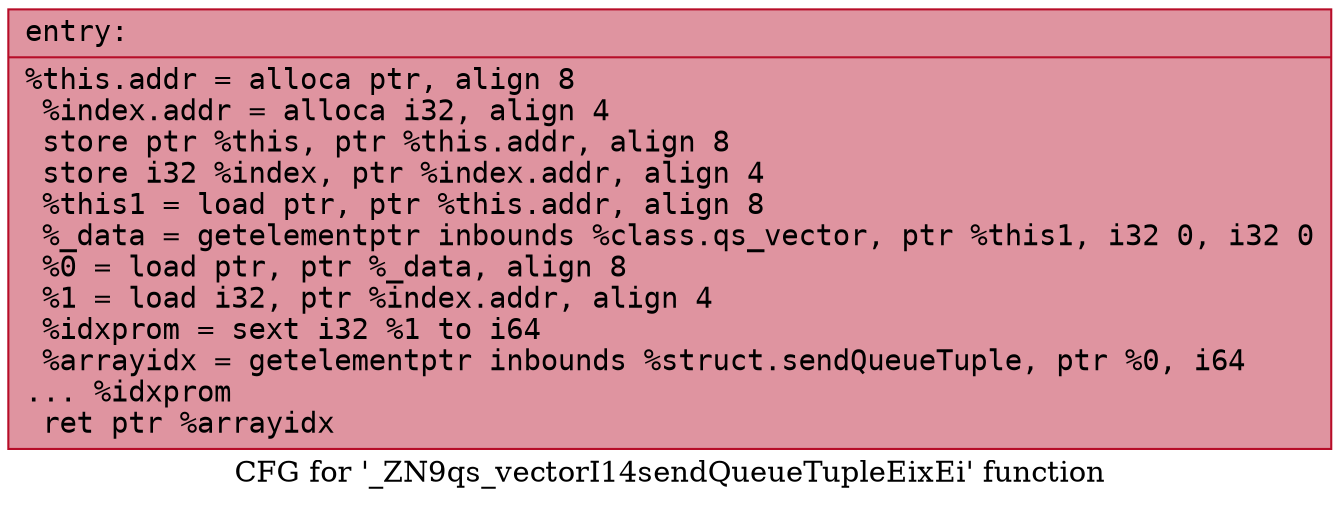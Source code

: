 digraph "CFG for '_ZN9qs_vectorI14sendQueueTupleEixEi' function" {
	label="CFG for '_ZN9qs_vectorI14sendQueueTupleEixEi' function";

	Node0x55deda3935e0 [shape=record,color="#b70d28ff", style=filled, fillcolor="#b70d2870" fontname="Courier",label="{entry:\l|  %this.addr = alloca ptr, align 8\l  %index.addr = alloca i32, align 4\l  store ptr %this, ptr %this.addr, align 8\l  store i32 %index, ptr %index.addr, align 4\l  %this1 = load ptr, ptr %this.addr, align 8\l  %_data = getelementptr inbounds %class.qs_vector, ptr %this1, i32 0, i32 0\l  %0 = load ptr, ptr %_data, align 8\l  %1 = load i32, ptr %index.addr, align 4\l  %idxprom = sext i32 %1 to i64\l  %arrayidx = getelementptr inbounds %struct.sendQueueTuple, ptr %0, i64\l... %idxprom\l  ret ptr %arrayidx\l}"];
}
